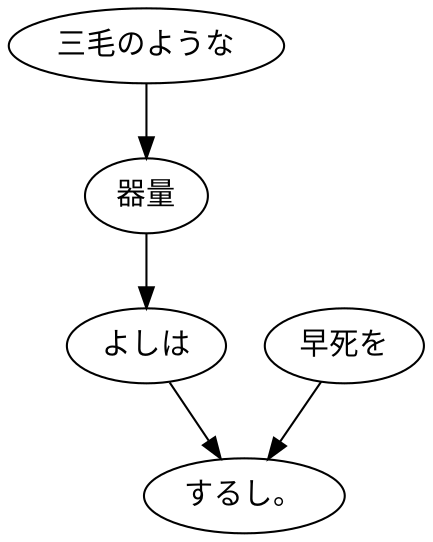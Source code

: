 digraph graph1285 {
	node0 [label="三毛のような"];
	node1 [label="器量"];
	node2 [label="よしは"];
	node3 [label="早死を"];
	node4 [label="するし。"];
	node0 -> node1;
	node1 -> node2;
	node2 -> node4;
	node3 -> node4;
}
